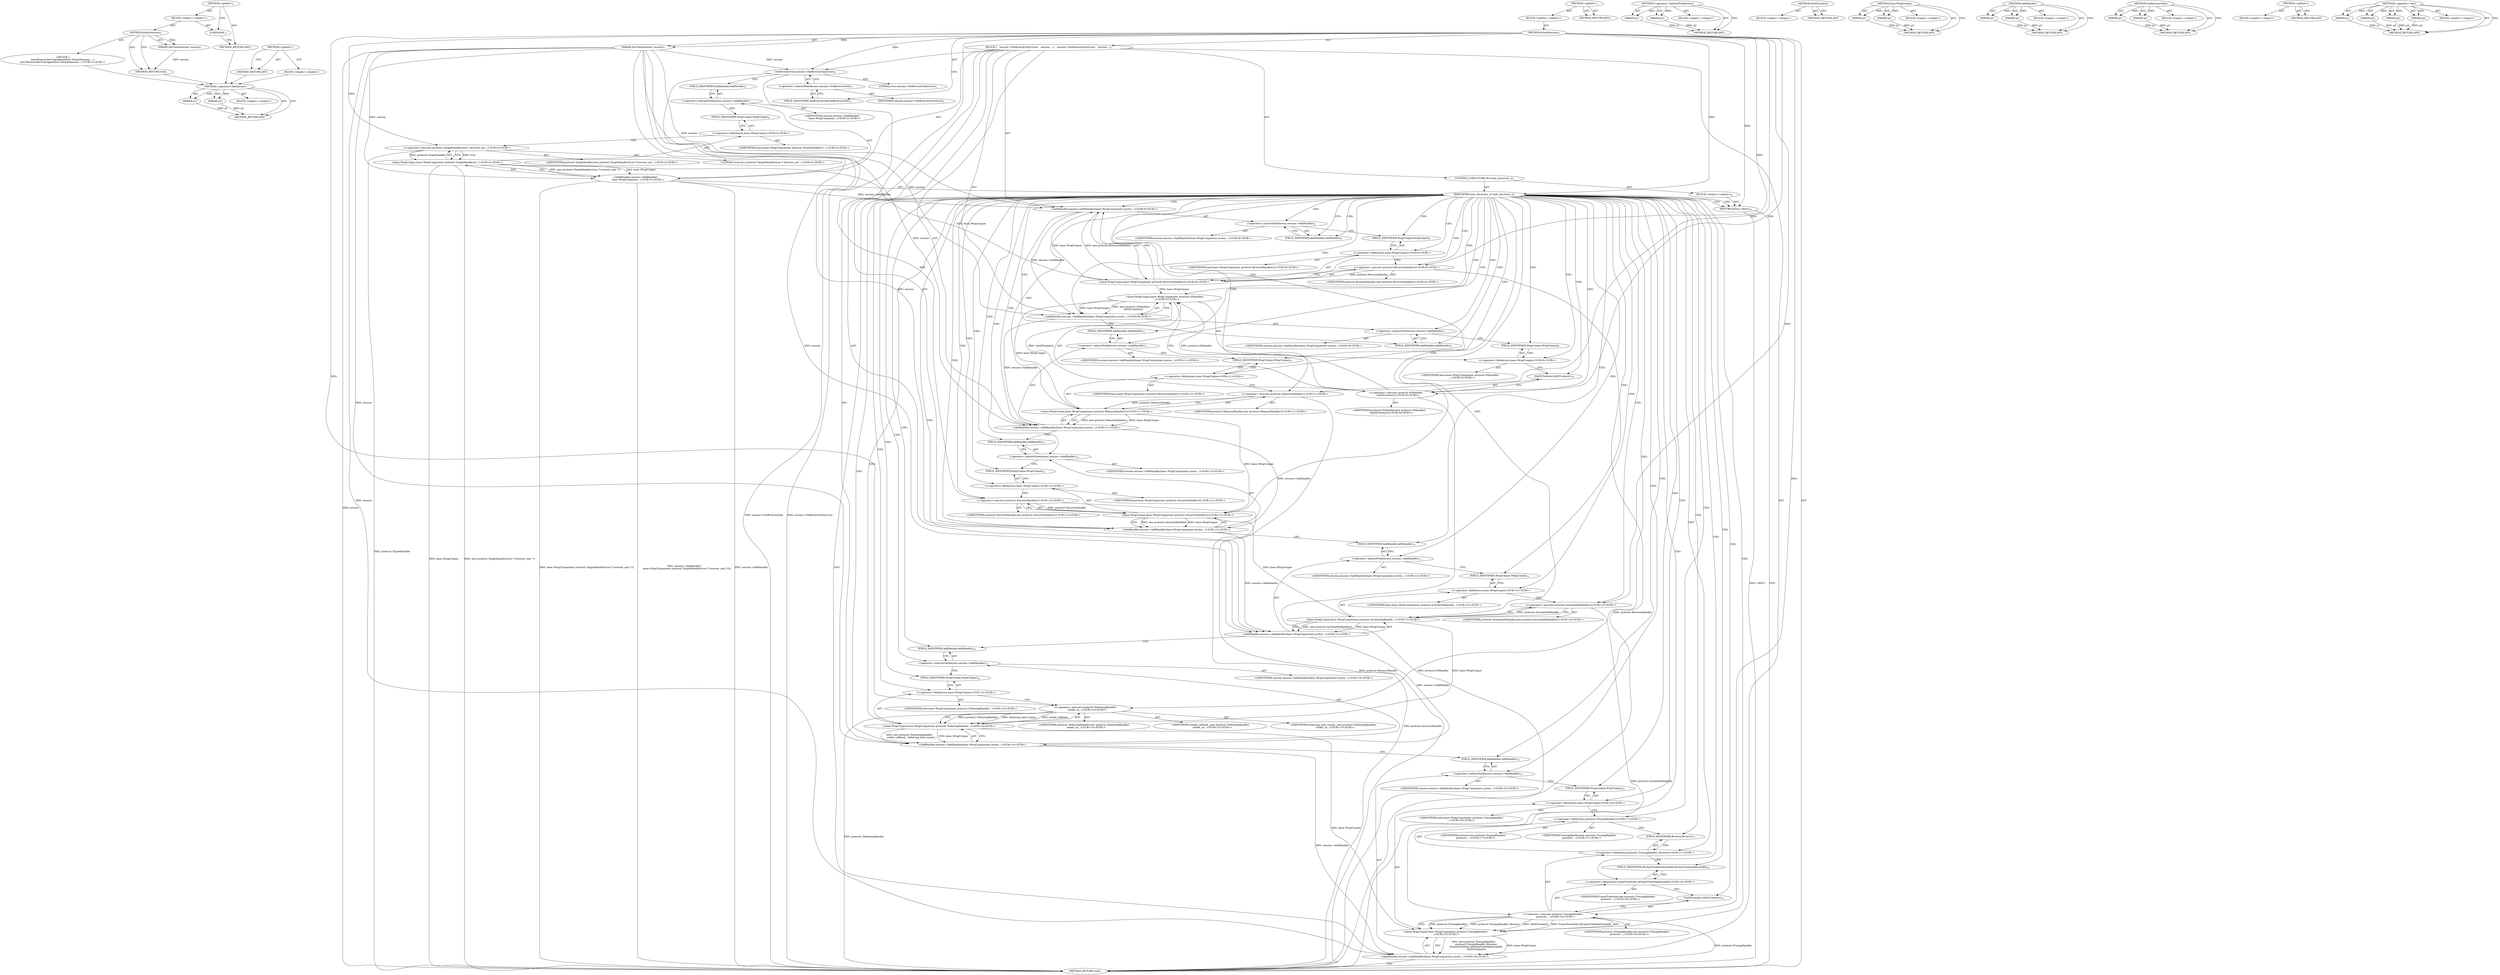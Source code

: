 digraph "&lt;global&gt;" {
vulnerable_172 [label=<(METHOD,&lt;operator&gt;.fieldAccess)>];
vulnerable_173 [label=<(PARAM,p1)>];
vulnerable_174 [label=<(PARAM,p2)>];
vulnerable_175 [label=<(BLOCK,&lt;empty&gt;,&lt;empty&gt;)>];
vulnerable_176 [label=<(METHOD_RETURN,ANY)>];
vulnerable_6 [label=<(METHOD,&lt;global&gt;)<SUB>1</SUB>>];
vulnerable_7 [label=<(BLOCK,&lt;empty&gt;,&lt;empty&gt;)<SUB>1</SUB>>];
vulnerable_8 [label=<(METHOD,AttachSession)<SUB>1</SUB>>];
vulnerable_9 [label=<(PARAM,DevToolsSession* session)<SUB>1</SUB>>];
vulnerable_10 [label=<(BLOCK,{
   session-&gt;SetBrowserOnly(true);
   session-...,{
   session-&gt;SetBrowserOnly(true);
   session-...)<SUB>1</SUB>>];
vulnerable_11 [label=<(SetBrowserOnly,session-&gt;SetBrowserOnly(true))<SUB>2</SUB>>];
vulnerable_12 [label=<(&lt;operator&gt;.indirectFieldAccess,session-&gt;SetBrowserOnly)<SUB>2</SUB>>];
vulnerable_13 [label=<(IDENTIFIER,session,session-&gt;SetBrowserOnly(true))<SUB>2</SUB>>];
vulnerable_14 [label=<(FIELD_IDENTIFIER,SetBrowserOnly,SetBrowserOnly)<SUB>2</SUB>>];
vulnerable_15 [label=<(LITERAL,true,session-&gt;SetBrowserOnly(true))<SUB>2</SUB>>];
vulnerable_16 [label="<(AddHandler,session-&gt;AddHandler(
       base::WrapUnique(ne...)<SUB>3</SUB>>"];
vulnerable_17 [label=<(&lt;operator&gt;.indirectFieldAccess,session-&gt;AddHandler)<SUB>3</SUB>>];
vulnerable_18 [label="<(IDENTIFIER,session,session-&gt;AddHandler(
       base::WrapUnique(ne...)<SUB>3</SUB>>"];
vulnerable_19 [label=<(FIELD_IDENTIFIER,AddHandler,AddHandler)<SUB>3</SUB>>];
vulnerable_20 [label="<(base.WrapUnique,base::WrapUnique(new protocol::TargetHandler(tr...)<SUB>4</SUB>>"];
vulnerable_21 [label="<(&lt;operator&gt;.fieldAccess,base::WrapUnique)<SUB>4</SUB>>"];
vulnerable_22 [label="<(IDENTIFIER,base,base::WrapUnique(new protocol::TargetHandler(tr...)<SUB>4</SUB>>"];
vulnerable_23 [label=<(FIELD_IDENTIFIER,WrapUnique,WrapUnique)<SUB>4</SUB>>];
vulnerable_24 [label="<(&lt;operator&gt;.new,new protocol::TargetHandler(true /* browser_onl...)<SUB>4</SUB>>"];
vulnerable_25 [label="<(IDENTIFIER,protocol::TargetHandler,new protocol::TargetHandler(true /* browser_onl...)<SUB>4</SUB>>"];
vulnerable_26 [label="<(LITERAL,true,new protocol::TargetHandler(true /* browser_onl...)<SUB>4</SUB>>"];
vulnerable_27 [label=<(CONTROL_STRUCTURE,IF,if (only_discovery_))<SUB>5</SUB>>];
vulnerable_28 [label=<(IDENTIFIER,only_discovery_,if (only_discovery_))<SUB>5</SUB>>];
vulnerable_29 [label=<(BLOCK,&lt;empty&gt;,&lt;empty&gt;)<SUB>6</SUB>>];
vulnerable_30 [label=<(RETURN,return;,return;)<SUB>6</SUB>>];
vulnerable_31 [label="<(AddHandler,session-&gt;AddHandler(base::WrapUnique(new protoc...)<SUB>8</SUB>>"];
vulnerable_32 [label=<(&lt;operator&gt;.indirectFieldAccess,session-&gt;AddHandler)<SUB>8</SUB>>];
vulnerable_33 [label="<(IDENTIFIER,session,session-&gt;AddHandler(base::WrapUnique(new protoc...)<SUB>8</SUB>>"];
vulnerable_34 [label=<(FIELD_IDENTIFIER,AddHandler,AddHandler)<SUB>8</SUB>>];
vulnerable_35 [label="<(base.WrapUnique,base::WrapUnique(new protocol::BrowserHandler()))<SUB>8</SUB>>"];
vulnerable_36 [label="<(&lt;operator&gt;.fieldAccess,base::WrapUnique)<SUB>8</SUB>>"];
vulnerable_37 [label="<(IDENTIFIER,base,base::WrapUnique(new protocol::BrowserHandler()))<SUB>8</SUB>>"];
vulnerable_38 [label=<(FIELD_IDENTIFIER,WrapUnique,WrapUnique)<SUB>8</SUB>>];
vulnerable_39 [label="<(&lt;operator&gt;.new,new protocol::BrowserHandler())<SUB>8</SUB>>"];
vulnerable_40 [label="<(IDENTIFIER,protocol::BrowserHandler,new protocol::BrowserHandler())<SUB>8</SUB>>"];
vulnerable_41 [label="<(AddHandler,session-&gt;AddHandler(base::WrapUnique(new protoc...)<SUB>9</SUB>>"];
vulnerable_42 [label=<(&lt;operator&gt;.indirectFieldAccess,session-&gt;AddHandler)<SUB>9</SUB>>];
vulnerable_43 [label="<(IDENTIFIER,session,session-&gt;AddHandler(base::WrapUnique(new protoc...)<SUB>9</SUB>>"];
vulnerable_44 [label=<(FIELD_IDENTIFIER,AddHandler,AddHandler)<SUB>9</SUB>>];
vulnerable_45 [label="<(base.WrapUnique,base::WrapUnique(new protocol::IOHandler(
     ...)<SUB>9</SUB>>"];
vulnerable_46 [label="<(&lt;operator&gt;.fieldAccess,base::WrapUnique)<SUB>9</SUB>>"];
vulnerable_47 [label="<(IDENTIFIER,base,base::WrapUnique(new protocol::IOHandler(
     ...)<SUB>9</SUB>>"];
vulnerable_48 [label=<(FIELD_IDENTIFIER,WrapUnique,WrapUnique)<SUB>9</SUB>>];
vulnerable_49 [label="<(&lt;operator&gt;.new,new protocol::IOHandler(
      GetIOContext()))<SUB>9</SUB>>"];
vulnerable_50 [label="<(IDENTIFIER,protocol::IOHandler,new protocol::IOHandler(
      GetIOContext()))<SUB>9</SUB>>"];
vulnerable_51 [label=<(GetIOContext,GetIOContext())<SUB>10</SUB>>];
vulnerable_52 [label="<(AddHandler,session-&gt;AddHandler(base::WrapUnique(new protoc...)<SUB>11</SUB>>"];
vulnerable_53 [label=<(&lt;operator&gt;.indirectFieldAccess,session-&gt;AddHandler)<SUB>11</SUB>>];
vulnerable_54 [label="<(IDENTIFIER,session,session-&gt;AddHandler(base::WrapUnique(new protoc...)<SUB>11</SUB>>"];
vulnerable_55 [label=<(FIELD_IDENTIFIER,AddHandler,AddHandler)<SUB>11</SUB>>];
vulnerable_56 [label="<(base.WrapUnique,base::WrapUnique(new protocol::MemoryHandler()))<SUB>11</SUB>>"];
vulnerable_57 [label="<(&lt;operator&gt;.fieldAccess,base::WrapUnique)<SUB>11</SUB>>"];
vulnerable_58 [label="<(IDENTIFIER,base,base::WrapUnique(new protocol::MemoryHandler()))<SUB>11</SUB>>"];
vulnerable_59 [label=<(FIELD_IDENTIFIER,WrapUnique,WrapUnique)<SUB>11</SUB>>];
vulnerable_60 [label="<(&lt;operator&gt;.new,new protocol::MemoryHandler())<SUB>11</SUB>>"];
vulnerable_61 [label="<(IDENTIFIER,protocol::MemoryHandler,new protocol::MemoryHandler())<SUB>11</SUB>>"];
vulnerable_62 [label="<(AddHandler,session-&gt;AddHandler(base::WrapUnique(new protoc...)<SUB>12</SUB>>"];
vulnerable_63 [label=<(&lt;operator&gt;.indirectFieldAccess,session-&gt;AddHandler)<SUB>12</SUB>>];
vulnerable_64 [label="<(IDENTIFIER,session,session-&gt;AddHandler(base::WrapUnique(new protoc...)<SUB>12</SUB>>"];
vulnerable_65 [label=<(FIELD_IDENTIFIER,AddHandler,AddHandler)<SUB>12</SUB>>];
vulnerable_66 [label="<(base.WrapUnique,base::WrapUnique(new protocol::SecurityHandler()))<SUB>12</SUB>>"];
vulnerable_67 [label="<(&lt;operator&gt;.fieldAccess,base::WrapUnique)<SUB>12</SUB>>"];
vulnerable_68 [label="<(IDENTIFIER,base,base::WrapUnique(new protocol::SecurityHandler()))<SUB>12</SUB>>"];
vulnerable_69 [label=<(FIELD_IDENTIFIER,WrapUnique,WrapUnique)<SUB>12</SUB>>];
vulnerable_70 [label="<(&lt;operator&gt;.new,new protocol::SecurityHandler())<SUB>12</SUB>>"];
vulnerable_71 [label="<(IDENTIFIER,protocol::SecurityHandler,new protocol::SecurityHandler())<SUB>12</SUB>>"];
vulnerable_72 [label="<(AddHandler,session-&gt;AddHandler(base::WrapUnique(new protoc...)<SUB>13</SUB>>"];
vulnerable_73 [label=<(&lt;operator&gt;.indirectFieldAccess,session-&gt;AddHandler)<SUB>13</SUB>>];
vulnerable_74 [label="<(IDENTIFIER,session,session-&gt;AddHandler(base::WrapUnique(new protoc...)<SUB>13</SUB>>"];
vulnerable_75 [label=<(FIELD_IDENTIFIER,AddHandler,AddHandler)<SUB>13</SUB>>];
vulnerable_76 [label="<(base.WrapUnique,base::WrapUnique(new protocol::SystemInfoHandle...)<SUB>13</SUB>>"];
vulnerable_77 [label="<(&lt;operator&gt;.fieldAccess,base::WrapUnique)<SUB>13</SUB>>"];
vulnerable_78 [label="<(IDENTIFIER,base,base::WrapUnique(new protocol::SystemInfoHandle...)<SUB>13</SUB>>"];
vulnerable_79 [label=<(FIELD_IDENTIFIER,WrapUnique,WrapUnique)<SUB>13</SUB>>];
vulnerable_80 [label="<(&lt;operator&gt;.new,new protocol::SystemInfoHandler())<SUB>13</SUB>>"];
vulnerable_81 [label="<(IDENTIFIER,protocol::SystemInfoHandler,new protocol::SystemInfoHandler())<SUB>13</SUB>>"];
vulnerable_82 [label="<(AddHandler,session-&gt;AddHandler(base::WrapUnique(new protoc...)<SUB>14</SUB>>"];
vulnerable_83 [label=<(&lt;operator&gt;.indirectFieldAccess,session-&gt;AddHandler)<SUB>14</SUB>>];
vulnerable_84 [label="<(IDENTIFIER,session,session-&gt;AddHandler(base::WrapUnique(new protoc...)<SUB>14</SUB>>"];
vulnerable_85 [label=<(FIELD_IDENTIFIER,AddHandler,AddHandler)<SUB>14</SUB>>];
vulnerable_86 [label="<(base.WrapUnique,base::WrapUnique(new protocol::TetheringHandler...)<SUB>14</SUB>>"];
vulnerable_87 [label="<(&lt;operator&gt;.fieldAccess,base::WrapUnique)<SUB>14</SUB>>"];
vulnerable_88 [label="<(IDENTIFIER,base,base::WrapUnique(new protocol::TetheringHandler...)<SUB>14</SUB>>"];
vulnerable_89 [label=<(FIELD_IDENTIFIER,WrapUnique,WrapUnique)<SUB>14</SUB>>];
vulnerable_90 [label="<(&lt;operator&gt;.new,new protocol::TetheringHandler(
      socket_ca...)<SUB>14</SUB>>"];
vulnerable_91 [label="<(IDENTIFIER,protocol::TetheringHandler,new protocol::TetheringHandler(
      socket_ca...)<SUB>14</SUB>>"];
vulnerable_92 [label="<(IDENTIFIER,socket_callback_,new protocol::TetheringHandler(
      socket_ca...)<SUB>15</SUB>>"];
vulnerable_93 [label="<(IDENTIFIER,tethering_task_runner_,new protocol::TetheringHandler(
      socket_ca...)<SUB>15</SUB>>"];
vulnerable_94 [label="<(AddHandler,session-&gt;AddHandler(base::WrapUnique(new protoc...)<SUB>16</SUB>>"];
vulnerable_95 [label=<(&lt;operator&gt;.indirectFieldAccess,session-&gt;AddHandler)<SUB>16</SUB>>];
vulnerable_96 [label="<(IDENTIFIER,session,session-&gt;AddHandler(base::WrapUnique(new protoc...)<SUB>16</SUB>>"];
vulnerable_97 [label=<(FIELD_IDENTIFIER,AddHandler,AddHandler)<SUB>16</SUB>>];
vulnerable_98 [label="<(base.WrapUnique,base::WrapUnique(new protocol::TracingHandler(
...)<SUB>16</SUB>>"];
vulnerable_99 [label="<(&lt;operator&gt;.fieldAccess,base::WrapUnique)<SUB>16</SUB>>"];
vulnerable_100 [label="<(IDENTIFIER,base,base::WrapUnique(new protocol::TracingHandler(
...)<SUB>16</SUB>>"];
vulnerable_101 [label=<(FIELD_IDENTIFIER,WrapUnique,WrapUnique)<SUB>16</SUB>>];
vulnerable_102 [label="<(&lt;operator&gt;.new,new protocol::TracingHandler(
       protocol::...)<SUB>16</SUB>>"];
vulnerable_103 [label="<(IDENTIFIER,protocol::TracingHandler,new protocol::TracingHandler(
       protocol::...)<SUB>16</SUB>>"];
vulnerable_104 [label="<(&lt;operator&gt;.fieldAccess,protocol::TracingHandler::Browser)<SUB>17</SUB>>"];
vulnerable_105 [label="<(&lt;operator&gt;.fieldAccess,protocol::TracingHandler)<SUB>17</SUB>>"];
vulnerable_106 [label="<(IDENTIFIER,protocol,new protocol::TracingHandler(
       protocol::...)<SUB>17</SUB>>"];
vulnerable_107 [label="<(IDENTIFIER,TracingHandler,new protocol::TracingHandler(
       protocol::...)<SUB>17</SUB>>"];
vulnerable_108 [label=<(FIELD_IDENTIFIER,Browser,Browser)<SUB>17</SUB>>];
vulnerable_109 [label="<(&lt;operator&gt;.fieldAccess,FrameTreeNode::kFrameTreeNodeInvalidId)<SUB>18</SUB>>"];
vulnerable_110 [label="<(IDENTIFIER,FrameTreeNode,new protocol::TracingHandler(
       protocol::...)<SUB>18</SUB>>"];
vulnerable_111 [label=<(FIELD_IDENTIFIER,kFrameTreeNodeInvalidId,kFrameTreeNodeInvalidId)<SUB>18</SUB>>];
vulnerable_112 [label=<(GetIOContext,GetIOContext())<SUB>19</SUB>>];
vulnerable_113 [label=<(METHOD_RETURN,void)<SUB>1</SUB>>];
vulnerable_115 [label=<(METHOD_RETURN,ANY)<SUB>1</SUB>>];
vulnerable_157 [label=<(METHOD,&lt;operator&gt;.indirectFieldAccess)>];
vulnerable_158 [label=<(PARAM,p1)>];
vulnerable_159 [label=<(PARAM,p2)>];
vulnerable_160 [label=<(BLOCK,&lt;empty&gt;,&lt;empty&gt;)>];
vulnerable_161 [label=<(METHOD_RETURN,ANY)>];
vulnerable_184 [label=<(METHOD,GetIOContext)>];
vulnerable_185 [label=<(BLOCK,&lt;empty&gt;,&lt;empty&gt;)>];
vulnerable_186 [label=<(METHOD_RETURN,ANY)>];
vulnerable_167 [label=<(METHOD,base.WrapUnique)>];
vulnerable_168 [label=<(PARAM,p1)>];
vulnerable_169 [label=<(PARAM,p2)>];
vulnerable_170 [label=<(BLOCK,&lt;empty&gt;,&lt;empty&gt;)>];
vulnerable_171 [label=<(METHOD_RETURN,ANY)>];
vulnerable_162 [label=<(METHOD,AddHandler)>];
vulnerable_163 [label=<(PARAM,p1)>];
vulnerable_164 [label=<(PARAM,p2)>];
vulnerable_165 [label=<(BLOCK,&lt;empty&gt;,&lt;empty&gt;)>];
vulnerable_166 [label=<(METHOD_RETURN,ANY)>];
vulnerable_152 [label=<(METHOD,SetBrowserOnly)>];
vulnerable_153 [label=<(PARAM,p1)>];
vulnerable_154 [label=<(PARAM,p2)>];
vulnerable_155 [label=<(BLOCK,&lt;empty&gt;,&lt;empty&gt;)>];
vulnerable_156 [label=<(METHOD_RETURN,ANY)>];
vulnerable_146 [label=<(METHOD,&lt;global&gt;)<SUB>1</SUB>>];
vulnerable_147 [label=<(BLOCK,&lt;empty&gt;,&lt;empty&gt;)>];
vulnerable_148 [label=<(METHOD_RETURN,ANY)>];
vulnerable_177 [label=<(METHOD,&lt;operator&gt;.new)>];
vulnerable_178 [label=<(PARAM,p1)>];
vulnerable_179 [label=<(PARAM,p2)>];
vulnerable_180 [label=<(PARAM,p3)>];
vulnerable_181 [label=<(PARAM,p4)>];
vulnerable_182 [label=<(BLOCK,&lt;empty&gt;,&lt;empty&gt;)>];
vulnerable_183 [label=<(METHOD_RETURN,ANY)>];
fixed_6 [label=<(METHOD,&lt;global&gt;)<SUB>1</SUB>>];
fixed_7 [label=<(BLOCK,&lt;empty&gt;,&lt;empty&gt;)<SUB>1</SUB>>];
fixed_8 [label=<(METHOD,AttachSession)<SUB>1</SUB>>];
fixed_9 [label=<(PARAM,DevToolsSession* session)<SUB>1</SUB>>];
fixed_10 [label="<(BLOCK,{
bool BrowserDevToolsAgentHost::AttachSession(...,{
bool BrowserDevToolsAgentHost::AttachSession(...)<SUB>1</SUB>>"];
fixed_11 [label=<(METHOD_RETURN,void)<SUB>1</SUB>>];
fixed_13 [label=<(UNKNOWN,,)>];
fixed_14 [label=<(METHOD_RETURN,ANY)<SUB>1</SUB>>];
fixed_23 [label=<(METHOD,&lt;global&gt;)<SUB>1</SUB>>];
fixed_24 [label=<(BLOCK,&lt;empty&gt;,&lt;empty&gt;)>];
fixed_25 [label=<(METHOD_RETURN,ANY)>];
vulnerable_172 -> vulnerable_173  [key=0, label="AST: "];
vulnerable_172 -> vulnerable_173  [key=1, label="DDG: "];
vulnerable_172 -> vulnerable_175  [key=0, label="AST: "];
vulnerable_172 -> vulnerable_174  [key=0, label="AST: "];
vulnerable_172 -> vulnerable_174  [key=1, label="DDG: "];
vulnerable_172 -> vulnerable_176  [key=0, label="AST: "];
vulnerable_172 -> vulnerable_176  [key=1, label="CFG: "];
vulnerable_173 -> vulnerable_176  [key=0, label="DDG: p1"];
vulnerable_174 -> vulnerable_176  [key=0, label="DDG: p2"];
vulnerable_6 -> vulnerable_7  [key=0, label="AST: "];
vulnerable_6 -> vulnerable_115  [key=0, label="AST: "];
vulnerable_6 -> vulnerable_115  [key=1, label="CFG: "];
vulnerable_7 -> vulnerable_8  [key=0, label="AST: "];
vulnerable_8 -> vulnerable_9  [key=0, label="AST: "];
vulnerable_8 -> vulnerable_9  [key=1, label="DDG: "];
vulnerable_8 -> vulnerable_10  [key=0, label="AST: "];
vulnerable_8 -> vulnerable_113  [key=0, label="AST: "];
vulnerable_8 -> vulnerable_14  [key=0, label="CFG: "];
vulnerable_8 -> vulnerable_11  [key=0, label="DDG: "];
vulnerable_8 -> vulnerable_28  [key=0, label="DDG: "];
vulnerable_8 -> vulnerable_30  [key=0, label="DDG: "];
vulnerable_8 -> vulnerable_24  [key=0, label="DDG: "];
vulnerable_8 -> vulnerable_39  [key=0, label="DDG: "];
vulnerable_8 -> vulnerable_49  [key=0, label="DDG: "];
vulnerable_8 -> vulnerable_60  [key=0, label="DDG: "];
vulnerable_8 -> vulnerable_70  [key=0, label="DDG: "];
vulnerable_8 -> vulnerable_80  [key=0, label="DDG: "];
vulnerable_8 -> vulnerable_90  [key=0, label="DDG: "];
vulnerable_8 -> vulnerable_102  [key=0, label="DDG: "];
vulnerable_9 -> vulnerable_113  [key=0, label="DDG: session"];
vulnerable_9 -> vulnerable_11  [key=0, label="DDG: session"];
vulnerable_9 -> vulnerable_16  [key=0, label="DDG: session"];
vulnerable_9 -> vulnerable_31  [key=0, label="DDG: session"];
vulnerable_9 -> vulnerable_41  [key=0, label="DDG: session"];
vulnerable_9 -> vulnerable_52  [key=0, label="DDG: session"];
vulnerable_9 -> vulnerable_62  [key=0, label="DDG: session"];
vulnerable_9 -> vulnerable_72  [key=0, label="DDG: session"];
vulnerable_9 -> vulnerable_82  [key=0, label="DDG: session"];
vulnerable_9 -> vulnerable_94  [key=0, label="DDG: session"];
vulnerable_10 -> vulnerable_11  [key=0, label="AST: "];
vulnerable_10 -> vulnerable_16  [key=0, label="AST: "];
vulnerable_10 -> vulnerable_27  [key=0, label="AST: "];
vulnerable_10 -> vulnerable_31  [key=0, label="AST: "];
vulnerable_10 -> vulnerable_41  [key=0, label="AST: "];
vulnerable_10 -> vulnerable_52  [key=0, label="AST: "];
vulnerable_10 -> vulnerable_62  [key=0, label="AST: "];
vulnerable_10 -> vulnerable_72  [key=0, label="AST: "];
vulnerable_10 -> vulnerable_82  [key=0, label="AST: "];
vulnerable_10 -> vulnerable_94  [key=0, label="AST: "];
vulnerable_11 -> vulnerable_12  [key=0, label="AST: "];
vulnerable_11 -> vulnerable_15  [key=0, label="AST: "];
vulnerable_11 -> vulnerable_19  [key=0, label="CFG: "];
vulnerable_11 -> vulnerable_113  [key=0, label="DDG: session-&gt;SetBrowserOnly"];
vulnerable_11 -> vulnerable_113  [key=1, label="DDG: session-&gt;SetBrowserOnly(true)"];
vulnerable_12 -> vulnerable_13  [key=0, label="AST: "];
vulnerable_12 -> vulnerable_14  [key=0, label="AST: "];
vulnerable_12 -> vulnerable_11  [key=0, label="CFG: "];
vulnerable_14 -> vulnerable_12  [key=0, label="CFG: "];
vulnerable_16 -> vulnerable_17  [key=0, label="AST: "];
vulnerable_16 -> vulnerable_20  [key=0, label="AST: "];
vulnerable_16 -> vulnerable_28  [key=0, label="CFG: "];
vulnerable_16 -> vulnerable_113  [key=0, label="DDG: session-&gt;AddHandler"];
vulnerable_16 -> vulnerable_113  [key=1, label="DDG: base::WrapUnique(new protocol::TargetHandler(true /* browser_only */))"];
vulnerable_16 -> vulnerable_113  [key=2, label="DDG: session-&gt;AddHandler(
       base::WrapUnique(new protocol::TargetHandler(true /* browser_only */)))"];
vulnerable_16 -> vulnerable_31  [key=0, label="DDG: session-&gt;AddHandler"];
vulnerable_17 -> vulnerable_18  [key=0, label="AST: "];
vulnerable_17 -> vulnerable_19  [key=0, label="AST: "];
vulnerable_17 -> vulnerable_23  [key=0, label="CFG: "];
vulnerable_19 -> vulnerable_17  [key=0, label="CFG: "];
vulnerable_20 -> vulnerable_21  [key=0, label="AST: "];
vulnerable_20 -> vulnerable_24  [key=0, label="AST: "];
vulnerable_20 -> vulnerable_16  [key=0, label="CFG: "];
vulnerable_20 -> vulnerable_16  [key=1, label="DDG: base::WrapUnique"];
vulnerable_20 -> vulnerable_16  [key=2, label="DDG: new protocol::TargetHandler(true /* browser_only */)"];
vulnerable_20 -> vulnerable_113  [key=0, label="DDG: base::WrapUnique"];
vulnerable_20 -> vulnerable_113  [key=1, label="DDG: new protocol::TargetHandler(true /* browser_only */)"];
vulnerable_20 -> vulnerable_35  [key=0, label="DDG: base::WrapUnique"];
vulnerable_21 -> vulnerable_22  [key=0, label="AST: "];
vulnerable_21 -> vulnerable_23  [key=0, label="AST: "];
vulnerable_21 -> vulnerable_24  [key=0, label="CFG: "];
vulnerable_23 -> vulnerable_21  [key=0, label="CFG: "];
vulnerable_24 -> vulnerable_25  [key=0, label="AST: "];
vulnerable_24 -> vulnerable_26  [key=0, label="AST: "];
vulnerable_24 -> vulnerable_20  [key=0, label="CFG: "];
vulnerable_24 -> vulnerable_20  [key=1, label="DDG: protocol::TargetHandler"];
vulnerable_24 -> vulnerable_20  [key=2, label="DDG: true"];
vulnerable_24 -> vulnerable_113  [key=0, label="DDG: protocol::TargetHandler"];
vulnerable_27 -> vulnerable_28  [key=0, label="AST: "];
vulnerable_27 -> vulnerable_29  [key=0, label="AST: "];
vulnerable_28 -> vulnerable_30  [key=0, label="CFG: "];
vulnerable_28 -> vulnerable_30  [key=1, label="CDG: "];
vulnerable_28 -> vulnerable_34  [key=0, label="CFG: "];
vulnerable_28 -> vulnerable_34  [key=1, label="CDG: "];
vulnerable_28 -> vulnerable_94  [key=0, label="CDG: "];
vulnerable_28 -> vulnerable_48  [key=0, label="CDG: "];
vulnerable_28 -> vulnerable_32  [key=0, label="CDG: "];
vulnerable_28 -> vulnerable_49  [key=0, label="CDG: "];
vulnerable_28 -> vulnerable_60  [key=0, label="CDG: "];
vulnerable_28 -> vulnerable_73  [key=0, label="CDG: "];
vulnerable_28 -> vulnerable_77  [key=0, label="CDG: "];
vulnerable_28 -> vulnerable_42  [key=0, label="CDG: "];
vulnerable_28 -> vulnerable_51  [key=0, label="CDG: "];
vulnerable_28 -> vulnerable_57  [key=0, label="CDG: "];
vulnerable_28 -> vulnerable_89  [key=0, label="CDG: "];
vulnerable_28 -> vulnerable_66  [key=0, label="CDG: "];
vulnerable_28 -> vulnerable_98  [key=0, label="CDG: "];
vulnerable_28 -> vulnerable_75  [key=0, label="CDG: "];
vulnerable_28 -> vulnerable_52  [key=0, label="CDG: "];
vulnerable_28 -> vulnerable_99  [key=0, label="CDG: "];
vulnerable_28 -> vulnerable_46  [key=0, label="CDG: "];
vulnerable_28 -> vulnerable_102  [key=0, label="CDG: "];
vulnerable_28 -> vulnerable_85  [key=0, label="CDG: "];
vulnerable_28 -> vulnerable_38  [key=0, label="CDG: "];
vulnerable_28 -> vulnerable_72  [key=0, label="CDG: "];
vulnerable_28 -> vulnerable_56  [key=0, label="CDG: "];
vulnerable_28 -> vulnerable_69  [key=0, label="CDG: "];
vulnerable_28 -> vulnerable_67  [key=0, label="CDG: "];
vulnerable_28 -> vulnerable_104  [key=0, label="CDG: "];
vulnerable_28 -> vulnerable_95  [key=0, label="CDG: "];
vulnerable_28 -> vulnerable_45  [key=0, label="CDG: "];
vulnerable_28 -> vulnerable_76  [key=0, label="CDG: "];
vulnerable_28 -> vulnerable_65  [key=0, label="CDG: "];
vulnerable_28 -> vulnerable_59  [key=0, label="CDG: "];
vulnerable_28 -> vulnerable_87  [key=0, label="CDG: "];
vulnerable_28 -> vulnerable_97  [key=0, label="CDG: "];
vulnerable_28 -> vulnerable_112  [key=0, label="CDG: "];
vulnerable_28 -> vulnerable_44  [key=0, label="CDG: "];
vulnerable_28 -> vulnerable_35  [key=0, label="CDG: "];
vulnerable_28 -> vulnerable_82  [key=0, label="CDG: "];
vulnerable_28 -> vulnerable_101  [key=0, label="CDG: "];
vulnerable_28 -> vulnerable_90  [key=0, label="CDG: "];
vulnerable_28 -> vulnerable_79  [key=0, label="CDG: "];
vulnerable_28 -> vulnerable_80  [key=0, label="CDG: "];
vulnerable_28 -> vulnerable_83  [key=0, label="CDG: "];
vulnerable_28 -> vulnerable_36  [key=0, label="CDG: "];
vulnerable_28 -> vulnerable_105  [key=0, label="CDG: "];
vulnerable_28 -> vulnerable_53  [key=0, label="CDG: "];
vulnerable_28 -> vulnerable_41  [key=0, label="CDG: "];
vulnerable_28 -> vulnerable_70  [key=0, label="CDG: "];
vulnerable_28 -> vulnerable_63  [key=0, label="CDG: "];
vulnerable_28 -> vulnerable_55  [key=0, label="CDG: "];
vulnerable_28 -> vulnerable_108  [key=0, label="CDG: "];
vulnerable_28 -> vulnerable_111  [key=0, label="CDG: "];
vulnerable_28 -> vulnerable_109  [key=0, label="CDG: "];
vulnerable_28 -> vulnerable_62  [key=0, label="CDG: "];
vulnerable_28 -> vulnerable_39  [key=0, label="CDG: "];
vulnerable_28 -> vulnerable_31  [key=0, label="CDG: "];
vulnerable_28 -> vulnerable_86  [key=0, label="CDG: "];
vulnerable_29 -> vulnerable_30  [key=0, label="AST: "];
vulnerable_30 -> vulnerable_113  [key=0, label="CFG: "];
vulnerable_30 -> vulnerable_113  [key=1, label="DDG: &lt;RET&gt;"];
vulnerable_31 -> vulnerable_32  [key=0, label="AST: "];
vulnerable_31 -> vulnerable_35  [key=0, label="AST: "];
vulnerable_31 -> vulnerable_44  [key=0, label="CFG: "];
vulnerable_31 -> vulnerable_41  [key=0, label="DDG: session-&gt;AddHandler"];
vulnerable_32 -> vulnerable_33  [key=0, label="AST: "];
vulnerable_32 -> vulnerable_34  [key=0, label="AST: "];
vulnerable_32 -> vulnerable_38  [key=0, label="CFG: "];
vulnerable_34 -> vulnerable_32  [key=0, label="CFG: "];
vulnerable_35 -> vulnerable_36  [key=0, label="AST: "];
vulnerable_35 -> vulnerable_39  [key=0, label="AST: "];
vulnerable_35 -> vulnerable_31  [key=0, label="CFG: "];
vulnerable_35 -> vulnerable_31  [key=1, label="DDG: base::WrapUnique"];
vulnerable_35 -> vulnerable_31  [key=2, label="DDG: new protocol::BrowserHandler()"];
vulnerable_35 -> vulnerable_45  [key=0, label="DDG: base::WrapUnique"];
vulnerable_36 -> vulnerable_37  [key=0, label="AST: "];
vulnerable_36 -> vulnerable_38  [key=0, label="AST: "];
vulnerable_36 -> vulnerable_39  [key=0, label="CFG: "];
vulnerable_38 -> vulnerable_36  [key=0, label="CFG: "];
vulnerable_39 -> vulnerable_40  [key=0, label="AST: "];
vulnerable_39 -> vulnerable_35  [key=0, label="CFG: "];
vulnerable_39 -> vulnerable_35  [key=1, label="DDG: protocol::BrowserHandler"];
vulnerable_39 -> vulnerable_113  [key=0, label="DDG: protocol::BrowserHandler"];
vulnerable_41 -> vulnerable_42  [key=0, label="AST: "];
vulnerable_41 -> vulnerable_45  [key=0, label="AST: "];
vulnerable_41 -> vulnerable_55  [key=0, label="CFG: "];
vulnerable_41 -> vulnerable_52  [key=0, label="DDG: session-&gt;AddHandler"];
vulnerable_42 -> vulnerable_43  [key=0, label="AST: "];
vulnerable_42 -> vulnerable_44  [key=0, label="AST: "];
vulnerable_42 -> vulnerable_48  [key=0, label="CFG: "];
vulnerable_44 -> vulnerable_42  [key=0, label="CFG: "];
vulnerable_45 -> vulnerable_46  [key=0, label="AST: "];
vulnerable_45 -> vulnerable_49  [key=0, label="AST: "];
vulnerable_45 -> vulnerable_41  [key=0, label="CFG: "];
vulnerable_45 -> vulnerable_41  [key=1, label="DDG: base::WrapUnique"];
vulnerable_45 -> vulnerable_41  [key=2, label="DDG: new protocol::IOHandler(
      GetIOContext())"];
vulnerable_45 -> vulnerable_56  [key=0, label="DDG: base::WrapUnique"];
vulnerable_46 -> vulnerable_47  [key=0, label="AST: "];
vulnerable_46 -> vulnerable_48  [key=0, label="AST: "];
vulnerable_46 -> vulnerable_51  [key=0, label="CFG: "];
vulnerable_48 -> vulnerable_46  [key=0, label="CFG: "];
vulnerable_49 -> vulnerable_50  [key=0, label="AST: "];
vulnerable_49 -> vulnerable_51  [key=0, label="AST: "];
vulnerable_49 -> vulnerable_45  [key=0, label="CFG: "];
vulnerable_49 -> vulnerable_45  [key=1, label="DDG: protocol::IOHandler"];
vulnerable_49 -> vulnerable_45  [key=2, label="DDG: GetIOContext()"];
vulnerable_49 -> vulnerable_113  [key=0, label="DDG: protocol::IOHandler"];
vulnerable_51 -> vulnerable_49  [key=0, label="CFG: "];
vulnerable_52 -> vulnerable_53  [key=0, label="AST: "];
vulnerable_52 -> vulnerable_56  [key=0, label="AST: "];
vulnerable_52 -> vulnerable_65  [key=0, label="CFG: "];
vulnerable_52 -> vulnerable_62  [key=0, label="DDG: session-&gt;AddHandler"];
vulnerable_53 -> vulnerable_54  [key=0, label="AST: "];
vulnerable_53 -> vulnerable_55  [key=0, label="AST: "];
vulnerable_53 -> vulnerable_59  [key=0, label="CFG: "];
vulnerable_55 -> vulnerable_53  [key=0, label="CFG: "];
vulnerable_56 -> vulnerable_57  [key=0, label="AST: "];
vulnerable_56 -> vulnerable_60  [key=0, label="AST: "];
vulnerable_56 -> vulnerable_52  [key=0, label="CFG: "];
vulnerable_56 -> vulnerable_52  [key=1, label="DDG: base::WrapUnique"];
vulnerable_56 -> vulnerable_52  [key=2, label="DDG: new protocol::MemoryHandler()"];
vulnerable_56 -> vulnerable_66  [key=0, label="DDG: base::WrapUnique"];
vulnerable_57 -> vulnerable_58  [key=0, label="AST: "];
vulnerable_57 -> vulnerable_59  [key=0, label="AST: "];
vulnerable_57 -> vulnerable_60  [key=0, label="CFG: "];
vulnerable_59 -> vulnerable_57  [key=0, label="CFG: "];
vulnerable_60 -> vulnerable_61  [key=0, label="AST: "];
vulnerable_60 -> vulnerable_56  [key=0, label="CFG: "];
vulnerable_60 -> vulnerable_56  [key=1, label="DDG: protocol::MemoryHandler"];
vulnerable_60 -> vulnerable_113  [key=0, label="DDG: protocol::MemoryHandler"];
vulnerable_62 -> vulnerable_63  [key=0, label="AST: "];
vulnerable_62 -> vulnerable_66  [key=0, label="AST: "];
vulnerable_62 -> vulnerable_75  [key=0, label="CFG: "];
vulnerable_62 -> vulnerable_72  [key=0, label="DDG: session-&gt;AddHandler"];
vulnerable_63 -> vulnerable_64  [key=0, label="AST: "];
vulnerable_63 -> vulnerable_65  [key=0, label="AST: "];
vulnerable_63 -> vulnerable_69  [key=0, label="CFG: "];
vulnerable_65 -> vulnerable_63  [key=0, label="CFG: "];
vulnerable_66 -> vulnerable_67  [key=0, label="AST: "];
vulnerable_66 -> vulnerable_70  [key=0, label="AST: "];
vulnerable_66 -> vulnerable_62  [key=0, label="CFG: "];
vulnerable_66 -> vulnerable_62  [key=1, label="DDG: base::WrapUnique"];
vulnerable_66 -> vulnerable_62  [key=2, label="DDG: new protocol::SecurityHandler()"];
vulnerable_66 -> vulnerable_76  [key=0, label="DDG: base::WrapUnique"];
vulnerable_67 -> vulnerable_68  [key=0, label="AST: "];
vulnerable_67 -> vulnerable_69  [key=0, label="AST: "];
vulnerable_67 -> vulnerable_70  [key=0, label="CFG: "];
vulnerable_69 -> vulnerable_67  [key=0, label="CFG: "];
vulnerable_70 -> vulnerable_71  [key=0, label="AST: "];
vulnerable_70 -> vulnerable_66  [key=0, label="CFG: "];
vulnerable_70 -> vulnerable_66  [key=1, label="DDG: protocol::SecurityHandler"];
vulnerable_70 -> vulnerable_113  [key=0, label="DDG: protocol::SecurityHandler"];
vulnerable_72 -> vulnerable_73  [key=0, label="AST: "];
vulnerable_72 -> vulnerable_76  [key=0, label="AST: "];
vulnerable_72 -> vulnerable_85  [key=0, label="CFG: "];
vulnerable_72 -> vulnerable_82  [key=0, label="DDG: session-&gt;AddHandler"];
vulnerable_73 -> vulnerable_74  [key=0, label="AST: "];
vulnerable_73 -> vulnerable_75  [key=0, label="AST: "];
vulnerable_73 -> vulnerable_79  [key=0, label="CFG: "];
vulnerable_75 -> vulnerable_73  [key=0, label="CFG: "];
vulnerable_76 -> vulnerable_77  [key=0, label="AST: "];
vulnerable_76 -> vulnerable_80  [key=0, label="AST: "];
vulnerable_76 -> vulnerable_72  [key=0, label="CFG: "];
vulnerable_76 -> vulnerable_72  [key=1, label="DDG: base::WrapUnique"];
vulnerable_76 -> vulnerable_72  [key=2, label="DDG: new protocol::SystemInfoHandler()"];
vulnerable_76 -> vulnerable_86  [key=0, label="DDG: base::WrapUnique"];
vulnerable_77 -> vulnerable_78  [key=0, label="AST: "];
vulnerable_77 -> vulnerable_79  [key=0, label="AST: "];
vulnerable_77 -> vulnerable_80  [key=0, label="CFG: "];
vulnerable_79 -> vulnerable_77  [key=0, label="CFG: "];
vulnerable_80 -> vulnerable_81  [key=0, label="AST: "];
vulnerable_80 -> vulnerable_76  [key=0, label="CFG: "];
vulnerable_80 -> vulnerable_76  [key=1, label="DDG: protocol::SystemInfoHandler"];
vulnerable_80 -> vulnerable_113  [key=0, label="DDG: protocol::SystemInfoHandler"];
vulnerable_82 -> vulnerable_83  [key=0, label="AST: "];
vulnerable_82 -> vulnerable_86  [key=0, label="AST: "];
vulnerable_82 -> vulnerable_97  [key=0, label="CFG: "];
vulnerable_82 -> vulnerable_94  [key=0, label="DDG: session-&gt;AddHandler"];
vulnerable_83 -> vulnerable_84  [key=0, label="AST: "];
vulnerable_83 -> vulnerable_85  [key=0, label="AST: "];
vulnerable_83 -> vulnerable_89  [key=0, label="CFG: "];
vulnerable_85 -> vulnerable_83  [key=0, label="CFG: "];
vulnerable_86 -> vulnerable_87  [key=0, label="AST: "];
vulnerable_86 -> vulnerable_90  [key=0, label="AST: "];
vulnerable_86 -> vulnerable_82  [key=0, label="CFG: "];
vulnerable_86 -> vulnerable_82  [key=1, label="DDG: base::WrapUnique"];
vulnerable_86 -> vulnerable_82  [key=2, label="DDG: new protocol::TetheringHandler(
      socket_callback_, tethering_task_runner_)"];
vulnerable_86 -> vulnerable_98  [key=0, label="DDG: base::WrapUnique"];
vulnerable_87 -> vulnerable_88  [key=0, label="AST: "];
vulnerable_87 -> vulnerable_89  [key=0, label="AST: "];
vulnerable_87 -> vulnerable_90  [key=0, label="CFG: "];
vulnerable_89 -> vulnerable_87  [key=0, label="CFG: "];
vulnerable_90 -> vulnerable_91  [key=0, label="AST: "];
vulnerable_90 -> vulnerable_92  [key=0, label="AST: "];
vulnerable_90 -> vulnerable_93  [key=0, label="AST: "];
vulnerable_90 -> vulnerable_86  [key=0, label="CFG: "];
vulnerable_90 -> vulnerable_86  [key=1, label="DDG: protocol::TetheringHandler"];
vulnerable_90 -> vulnerable_86  [key=2, label="DDG: socket_callback_"];
vulnerable_90 -> vulnerable_86  [key=3, label="DDG: tethering_task_runner_"];
vulnerable_90 -> vulnerable_113  [key=0, label="DDG: protocol::TetheringHandler"];
vulnerable_94 -> vulnerable_95  [key=0, label="AST: "];
vulnerable_94 -> vulnerable_98  [key=0, label="AST: "];
vulnerable_94 -> vulnerable_113  [key=0, label="CFG: "];
vulnerable_95 -> vulnerable_96  [key=0, label="AST: "];
vulnerable_95 -> vulnerable_97  [key=0, label="AST: "];
vulnerable_95 -> vulnerable_101  [key=0, label="CFG: "];
vulnerable_97 -> vulnerable_95  [key=0, label="CFG: "];
vulnerable_98 -> vulnerable_99  [key=0, label="AST: "];
vulnerable_98 -> vulnerable_102  [key=0, label="AST: "];
vulnerable_98 -> vulnerable_94  [key=0, label="CFG: "];
vulnerable_98 -> vulnerable_94  [key=1, label="DDG: base::WrapUnique"];
vulnerable_98 -> vulnerable_94  [key=2, label="DDG: new protocol::TracingHandler(
       protocol::TracingHandler::Browser,
       FrameTreeNode::kFrameTreeNodeInvalidId,
       GetIOContext())"];
vulnerable_99 -> vulnerable_100  [key=0, label="AST: "];
vulnerable_99 -> vulnerable_101  [key=0, label="AST: "];
vulnerable_99 -> vulnerable_105  [key=0, label="CFG: "];
vulnerable_101 -> vulnerable_99  [key=0, label="CFG: "];
vulnerable_102 -> vulnerable_103  [key=0, label="AST: "];
vulnerable_102 -> vulnerable_104  [key=0, label="AST: "];
vulnerable_102 -> vulnerable_109  [key=0, label="AST: "];
vulnerable_102 -> vulnerable_112  [key=0, label="AST: "];
vulnerable_102 -> vulnerable_98  [key=0, label="CFG: "];
vulnerable_102 -> vulnerable_98  [key=1, label="DDG: protocol::TracingHandler"];
vulnerable_102 -> vulnerable_98  [key=2, label="DDG: protocol::TracingHandler::Browser"];
vulnerable_102 -> vulnerable_98  [key=3, label="DDG: FrameTreeNode::kFrameTreeNodeInvalidId"];
vulnerable_102 -> vulnerable_98  [key=4, label="DDG: GetIOContext()"];
vulnerable_102 -> vulnerable_113  [key=0, label="DDG: protocol::TracingHandler"];
vulnerable_104 -> vulnerable_105  [key=0, label="AST: "];
vulnerable_104 -> vulnerable_108  [key=0, label="AST: "];
vulnerable_104 -> vulnerable_111  [key=0, label="CFG: "];
vulnerable_105 -> vulnerable_106  [key=0, label="AST: "];
vulnerable_105 -> vulnerable_107  [key=0, label="AST: "];
vulnerable_105 -> vulnerable_108  [key=0, label="CFG: "];
vulnerable_108 -> vulnerable_104  [key=0, label="CFG: "];
vulnerable_109 -> vulnerable_110  [key=0, label="AST: "];
vulnerable_109 -> vulnerable_111  [key=0, label="AST: "];
vulnerable_109 -> vulnerable_112  [key=0, label="CFG: "];
vulnerable_111 -> vulnerable_109  [key=0, label="CFG: "];
vulnerable_112 -> vulnerable_102  [key=0, label="CFG: "];
vulnerable_157 -> vulnerable_158  [key=0, label="AST: "];
vulnerable_157 -> vulnerable_158  [key=1, label="DDG: "];
vulnerable_157 -> vulnerable_160  [key=0, label="AST: "];
vulnerable_157 -> vulnerable_159  [key=0, label="AST: "];
vulnerable_157 -> vulnerable_159  [key=1, label="DDG: "];
vulnerable_157 -> vulnerable_161  [key=0, label="AST: "];
vulnerable_157 -> vulnerable_161  [key=1, label="CFG: "];
vulnerable_158 -> vulnerable_161  [key=0, label="DDG: p1"];
vulnerable_159 -> vulnerable_161  [key=0, label="DDG: p2"];
vulnerable_184 -> vulnerable_185  [key=0, label="AST: "];
vulnerable_184 -> vulnerable_186  [key=0, label="AST: "];
vulnerable_184 -> vulnerable_186  [key=1, label="CFG: "];
vulnerable_167 -> vulnerable_168  [key=0, label="AST: "];
vulnerable_167 -> vulnerable_168  [key=1, label="DDG: "];
vulnerable_167 -> vulnerable_170  [key=0, label="AST: "];
vulnerable_167 -> vulnerable_169  [key=0, label="AST: "];
vulnerable_167 -> vulnerable_169  [key=1, label="DDG: "];
vulnerable_167 -> vulnerable_171  [key=0, label="AST: "];
vulnerable_167 -> vulnerable_171  [key=1, label="CFG: "];
vulnerable_168 -> vulnerable_171  [key=0, label="DDG: p1"];
vulnerable_169 -> vulnerable_171  [key=0, label="DDG: p2"];
vulnerable_162 -> vulnerable_163  [key=0, label="AST: "];
vulnerable_162 -> vulnerable_163  [key=1, label="DDG: "];
vulnerable_162 -> vulnerable_165  [key=0, label="AST: "];
vulnerable_162 -> vulnerable_164  [key=0, label="AST: "];
vulnerable_162 -> vulnerable_164  [key=1, label="DDG: "];
vulnerable_162 -> vulnerable_166  [key=0, label="AST: "];
vulnerable_162 -> vulnerable_166  [key=1, label="CFG: "];
vulnerable_163 -> vulnerable_166  [key=0, label="DDG: p1"];
vulnerable_164 -> vulnerable_166  [key=0, label="DDG: p2"];
vulnerable_152 -> vulnerable_153  [key=0, label="AST: "];
vulnerable_152 -> vulnerable_153  [key=1, label="DDG: "];
vulnerable_152 -> vulnerable_155  [key=0, label="AST: "];
vulnerable_152 -> vulnerable_154  [key=0, label="AST: "];
vulnerable_152 -> vulnerable_154  [key=1, label="DDG: "];
vulnerable_152 -> vulnerable_156  [key=0, label="AST: "];
vulnerable_152 -> vulnerable_156  [key=1, label="CFG: "];
vulnerable_153 -> vulnerable_156  [key=0, label="DDG: p1"];
vulnerable_154 -> vulnerable_156  [key=0, label="DDG: p2"];
vulnerable_146 -> vulnerable_147  [key=0, label="AST: "];
vulnerable_146 -> vulnerable_148  [key=0, label="AST: "];
vulnerable_146 -> vulnerable_148  [key=1, label="CFG: "];
vulnerable_177 -> vulnerable_178  [key=0, label="AST: "];
vulnerable_177 -> vulnerable_178  [key=1, label="DDG: "];
vulnerable_177 -> vulnerable_182  [key=0, label="AST: "];
vulnerable_177 -> vulnerable_179  [key=0, label="AST: "];
vulnerable_177 -> vulnerable_179  [key=1, label="DDG: "];
vulnerable_177 -> vulnerable_183  [key=0, label="AST: "];
vulnerable_177 -> vulnerable_183  [key=1, label="CFG: "];
vulnerable_177 -> vulnerable_180  [key=0, label="AST: "];
vulnerable_177 -> vulnerable_180  [key=1, label="DDG: "];
vulnerable_177 -> vulnerable_181  [key=0, label="AST: "];
vulnerable_177 -> vulnerable_181  [key=1, label="DDG: "];
vulnerable_178 -> vulnerable_183  [key=0, label="DDG: p1"];
vulnerable_179 -> vulnerable_183  [key=0, label="DDG: p2"];
vulnerable_180 -> vulnerable_183  [key=0, label="DDG: p3"];
vulnerable_181 -> vulnerable_183  [key=0, label="DDG: p4"];
fixed_6 -> fixed_7  [key=0, label="AST: "];
fixed_6 -> fixed_14  [key=0, label="AST: "];
fixed_6 -> fixed_13  [key=0, label="CFG: "];
fixed_7 -> fixed_8  [key=0, label="AST: "];
fixed_7 -> fixed_13  [key=0, label="AST: "];
fixed_8 -> fixed_9  [key=0, label="AST: "];
fixed_8 -> fixed_9  [key=1, label="DDG: "];
fixed_8 -> fixed_10  [key=0, label="AST: "];
fixed_8 -> fixed_11  [key=0, label="AST: "];
fixed_8 -> fixed_11  [key=1, label="CFG: "];
fixed_9 -> fixed_11  [key=0, label="DDG: session"];
fixed_10 -> vulnerable_172  [key=0];
fixed_11 -> vulnerable_172  [key=0];
fixed_13 -> fixed_14  [key=0, label="CFG: "];
fixed_14 -> vulnerable_172  [key=0];
fixed_23 -> fixed_24  [key=0, label="AST: "];
fixed_23 -> fixed_25  [key=0, label="AST: "];
fixed_23 -> fixed_25  [key=1, label="CFG: "];
fixed_24 -> vulnerable_172  [key=0];
fixed_25 -> vulnerable_172  [key=0];
}
